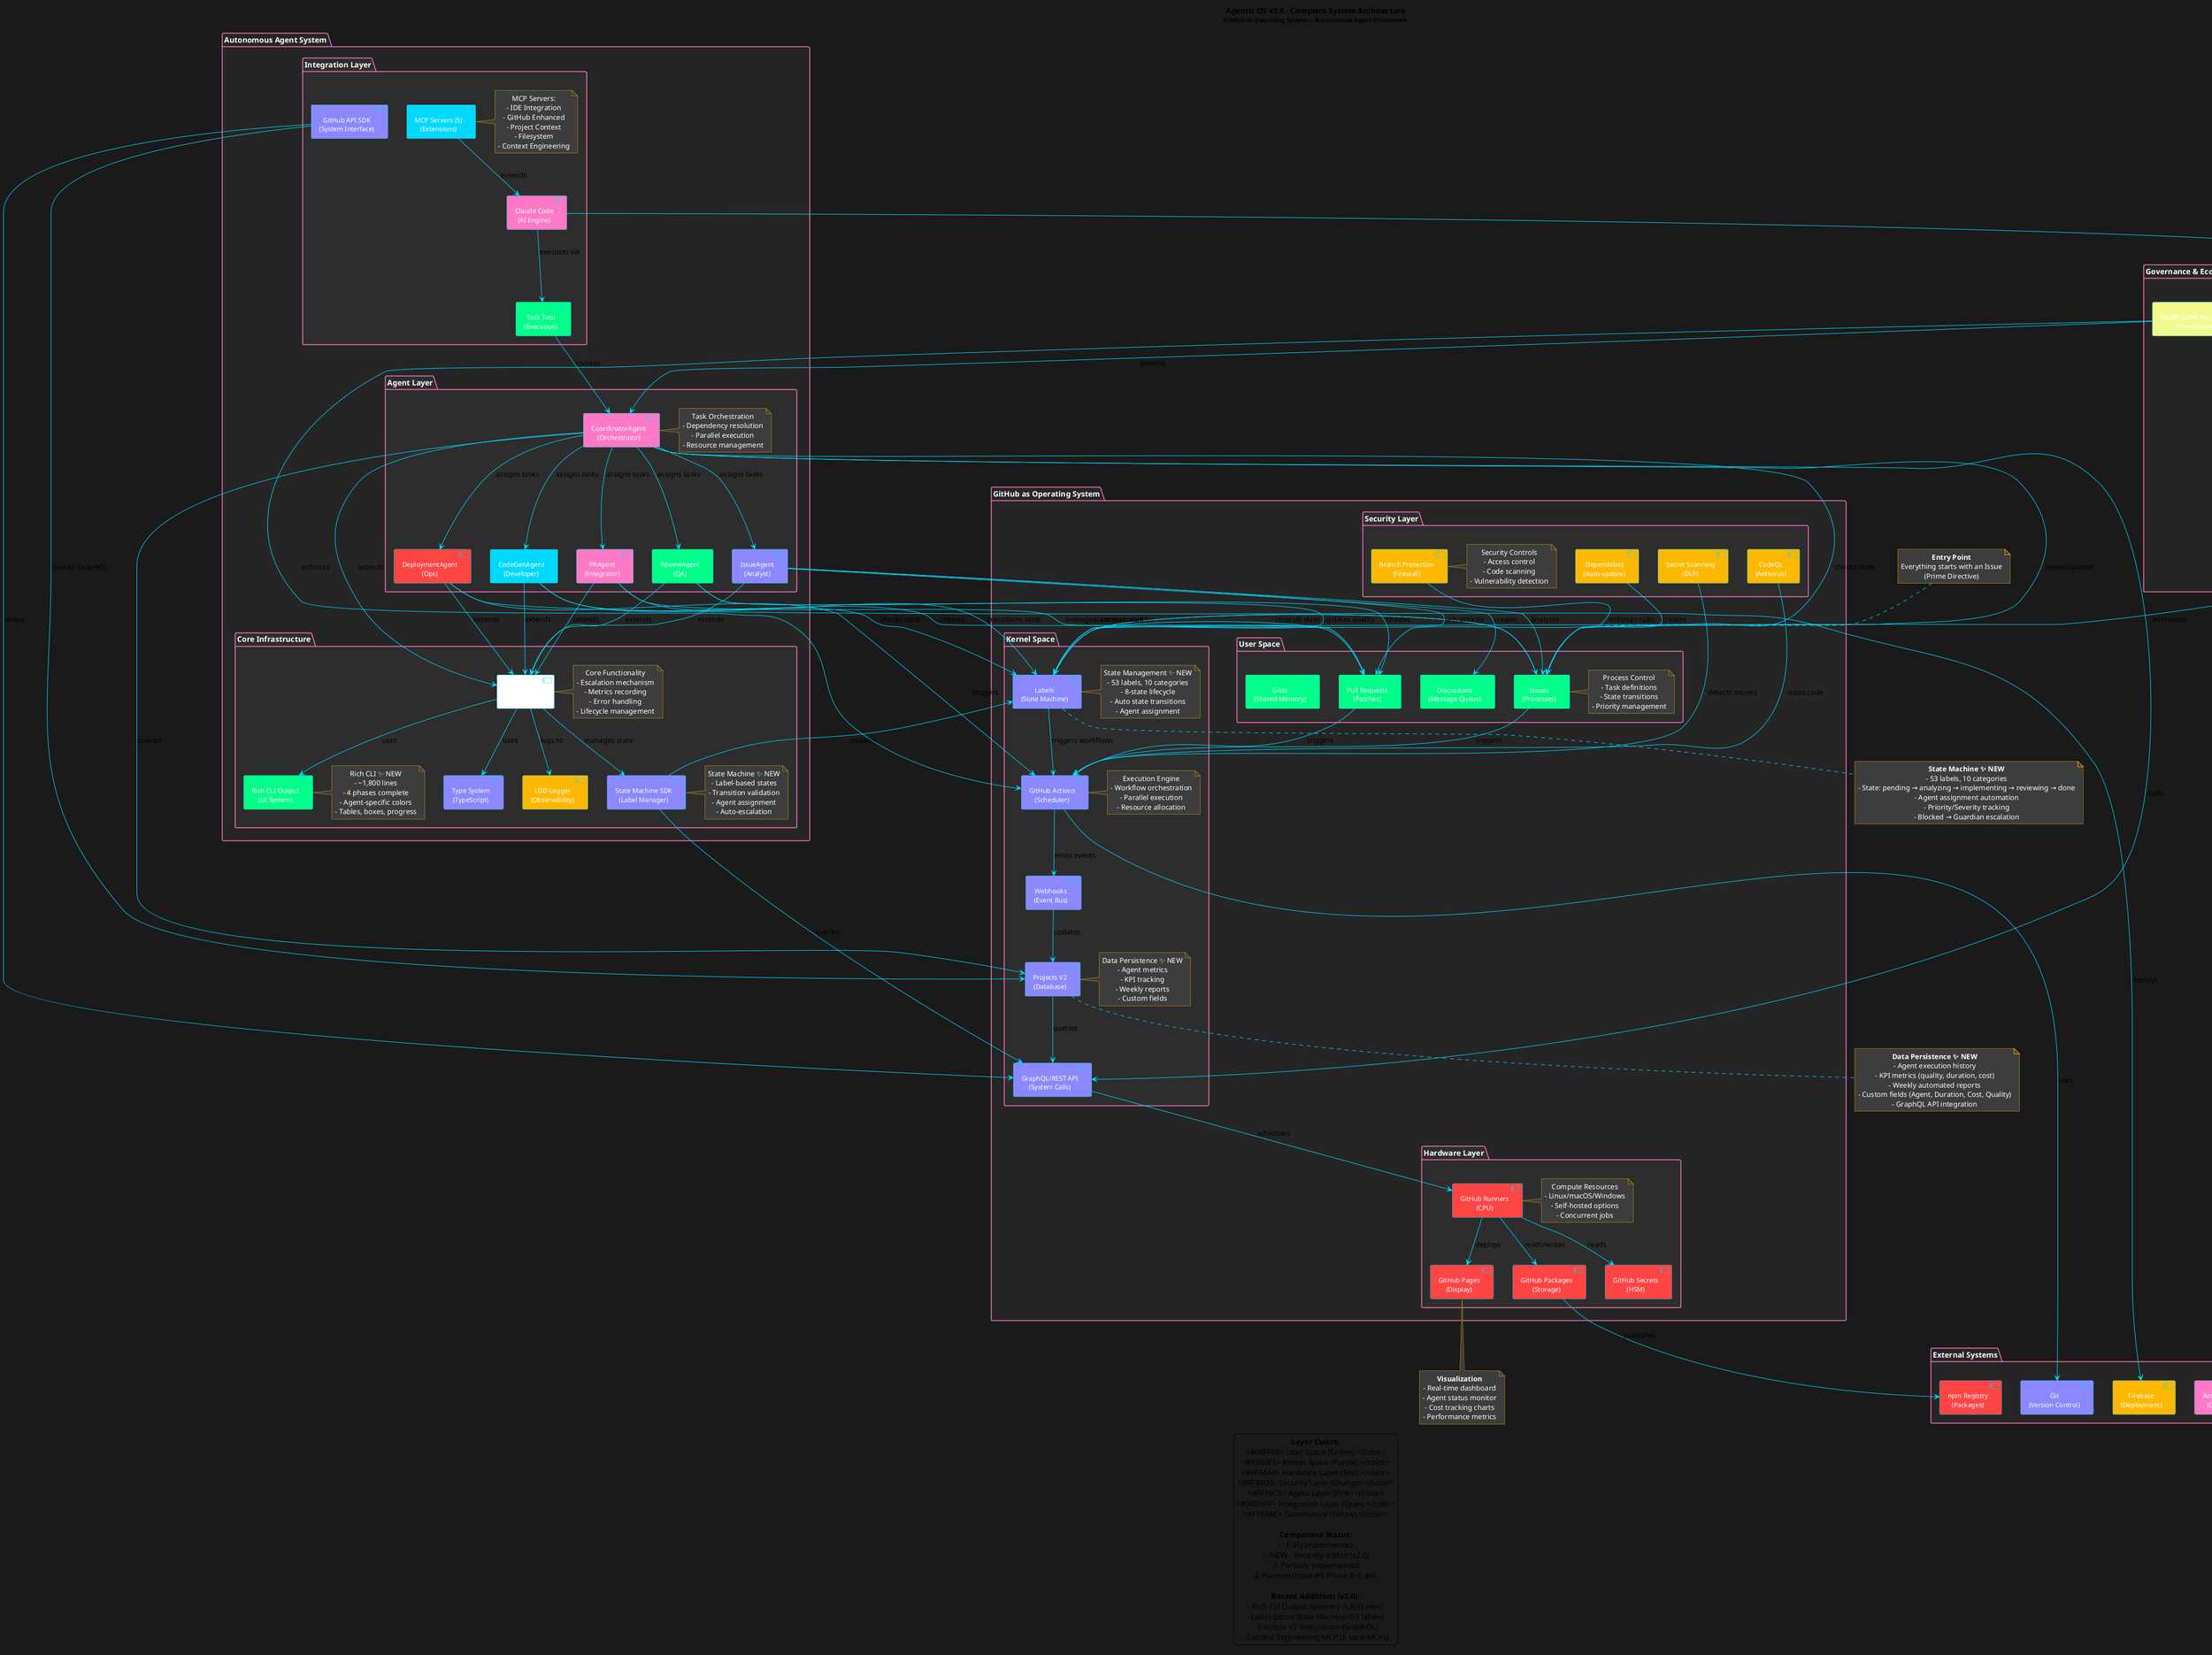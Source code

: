 @startuml Agentic OS - System Architecture
!define RECTANGLE class

skinparam backgroundColor #1a1a1a
skinparam defaultTextAlignment center
skinparam shadowing false

skinparam component {
  BackgroundColor #2d2d2d
  BorderColor #00D9FF
  FontColor #FFFFFF
  FontSize 12
  ArrowColor #00D9FF
}

skinparam package {
  BackgroundColor #252525
  BorderColor #FF79C6
  FontColor #FFFFFF
  FontSize 14
}

skinparam note {
  BackgroundColor #3d3d3d
  BorderColor #FFB800
  FontColor #FFFFFF
}

title Agentic OS v2.0 - Complete System Architecture\n<size:11>GitHub as Operating System + Autonomous Agent Framework</size>

' ============================================================================
' GitHub as Operating System Layer
' ============================================================================

package "GitHub as Operating System" #252525 {

  ' User Space Layer
  package "User Space" #2d2d2d {
    component "Issues\n(Processes)" as issues #00FF88
    component "Pull Requests\n(Patches)" as prs #00FF88
    component "Discussions\n(Message Queue)" as discussions #00FF88
    component "Gists\n(Shared Memory)" as gists #00FF88

    note right of issues
      Process Control
      - Task definitions
      - State transitions
      - Priority management
    end note
  }

  ' Kernel Space Layer
  package "Kernel Space" #2d2d2d {
    component "GitHub Actions\n(Scheduler)" as actions #8B88FF
    component "Webhooks\n(Event Bus)" as webhooks #8B88FF
    component "Projects V2\n(Database)" as projects #8B88FF
    component "Labels\n(State Machine)" as labels #8B88FF
    component "GraphQL/REST API\n(System Calls)" as api #8B88FF

    note right of actions
      Execution Engine
      - Workflow orchestration
      - Parallel execution
      - Resource allocation
    end note

    note right of labels
      State Management ✨ NEW
      - 53 labels, 10 categories
      - 8-state lifecycle
      - Auto state transitions
      - Agent assignment
    end note

    note right of projects
      Data Persistence ✨ NEW
      - Agent metrics
      - KPI tracking
      - Weekly reports
      - Custom fields
    end note
  }

  ' Hardware/Infrastructure Layer
  package "Hardware Layer" #2d2d2d {
    component "GitHub Runners\n(CPU)" as runners #FF4444
    component "GitHub Packages\n(Storage)" as packages #FF4444
    component "GitHub Pages\n(Display)" as pages #FF4444
    component "GitHub Secrets\n(HSM)" as secrets #FF4444

    note right of runners
      Compute Resources
      - Linux/macOS/Windows
      - Self-hosted options
      - Concurrent jobs
    end note
  }

  ' Security Layer
  package "Security Layer" #2d2d2d {
    component "Branch Protection\n(Firewall)" as protection #FFB800
    component "CodeQL\n(Antivirus)" as codeql #FFB800
    component "Dependabot\n(Auto-update)" as dependabot #FFB800
    component "Secret Scanning\n(DLP)" as scanning #FFB800

    note right of protection
      Security Controls
      - Access control
      - Code scanning
      - Vulnerability detection
    end note
  }
}

' ============================================================================
' Autonomous Agent System
' ============================================================================

package "Autonomous Agent System" #252525 {

  ' Agent Layer
  package "Agent Layer" #2d2d2d {
    component "CoordinatorAgent\n(Orchestrator)" as coordinator #FF79C6
    component "CodeGenAgent\n(Developer)" as codegen #00D9FF
    component "ReviewAgent\n(QA)" as review #00FF88
    component "IssueAgent\n(Analyst)" as issue #8B88FF
    component "PRAgent\n(Integrator)" as pr #FF79C6
    component "DeploymentAgent\n(Ops)" as deployment #FF4444

    note right of coordinator
      Task Orchestration
      - Dependency resolution
      - Parallel execution
      - Resource management
    end note
  }

  ' Core Infrastructure
  package "Core Infrastructure" #2d2d2d {
    component "BaseAgent\n(Base Class)" as base #FFFFFF
    component "Rich CLI Output\n(UI System)" as richcli #00FF88
    component "Type System\n(TypeScript)" as types #8B88FF
    component "LDD Logger\n(Observability)" as ldd #FFB800
    component "State Machine SDK\n(Label Manager)" as statemachine #8B88FF

    note right of base
      Core Functionality
      - Escalation mechanism
      - Metrics recording
      - Error handling
      - Lifecycle management
    end note

    note right of richcli
      Rich CLI ✨ NEW
      - ~1,800 lines
      - 4 phases complete
      - Agent-specific colors
      - Tables, boxes, progress
    end note

    note right of statemachine
      State Machine ✨ NEW
      - Label-based states
      - Transition validation
      - Agent assignment
      - Auto-escalation
    end note
  }

  ' Integration Layer
  package "Integration Layer" #2d2d2d {
    component "Claude Code\n(AI Engine)" as claude #FF79C6
    component "MCP Servers (5)\n(Extensions)" as mcp #00D9FF
    component "GitHub API SDK\n(System Interface)" as sdk #8B88FF
    component "Task Tool\n(Execution)" as task #00FF88

    note right of mcp
      MCP Servers:
      - IDE Integration
      - GitHub Enhanced
      - Project Context
      - Filesystem
      - Context Engineering
    end note
  }
}

' ============================================================================
' Governance & Economics
' ============================================================================

package "Governance & Economics" #252525 {
  component "WORKFLOW_RULES.md\n(Constitution)" as rules #F1FA8C
  component "BUDGET.yml\n(Economic System)" as budget #FFB800
  component "Guardian System\n(Human Oversight)" as guardian #FF4444
  component "Circuit Breaker\n(Safety)" as breaker #FF4444

  note right of rules
    Three Commandments:
    1. Issue-Driven Development
    2. Log-Driven Development
    3. Zero Surprise Principle
  end note
}

' ============================================================================
' External Systems
' ============================================================================

package "External Systems" #252525 {
  component "Anthropic API\n(Claude AI)" as anthropic #FF79C6
  component "Firebase\n(Deployment)" as firebase #FFB800
  component "npm Registry\n(Packages)" as npm #FF4444
  component "Git\n(Version Control)" as git #8B88FF
}

' ============================================================================
' Connections: GitHub OS Internal
' ============================================================================

issues --> labels : "state managed by"
labels --> actions : "triggers workflows"
issues --> actions : "triggers"
prs --> actions : "triggers"
actions --> webhooks : "emits events"
webhooks --> projects : "updates"
projects --> api : "queries"
api --> runners : "schedules"
runners --> packages : "reads/writes"
runners --> pages : "deploys"
runners --> secrets : "reads"

labels --> issues : "controls state"
labels --> prs : "controls state"

protection --> prs : "enforces rules"
codeql --> actions : "scans code"
dependabot --> issues : "creates"
scanning --> actions : "detects secrets"

' ============================================================================
' Connections: Agent System Internal
' ============================================================================

coordinator --> codegen : "assigns tasks"
coordinator --> review : "assigns tasks"
coordinator --> issue : "assigns tasks"
coordinator --> pr : "assigns tasks"
coordinator --> deployment : "assigns tasks"

codegen --> base : "extends"
review --> base : "extends"
issue --> base : "extends"
pr --> base : "extends"
deployment --> base : "extends"
coordinator --> base : "extends"

base --> richcli : "uses"
base --> types : "uses"
base --> ldd : "logs to"
base --> statemachine : "manages state"

statemachine --> labels : "updates"
statemachine --> api : "queries"

claude --> task : "executes via"
task --> coordinator : "invokes"
mcp --> claude : "extends"
sdk --> api : "wraps"
sdk --> projects : "queries GraphQL"

' ============================================================================
' Connections: Cross-Layer Integration
' ============================================================================

coordinator --> issues : "reads/updates"
coordinator --> projects : "queries"
coordinator --> api : "calls"
coordinator --> labels : "checks state"

codegen --> prs : "creates"
codegen --> labels : "checks state"
review --> prs : "reviews"
review --> labels : "updates quality"
pr --> prs : "manages"
pr --> labels : "transitions state"
deployment --> actions : "triggers"

issue --> issues : "analyzes"
issue --> discussions : "creates"
issue --> labels : "sets priority"

claude --> anthropic : "API calls"
deployment --> firebase : "deploys"
actions --> git : "uses"
packages --> npm : "publishes"

' ============================================================================
' Connections: Governance
' ============================================================================

rules --> coordinator : "governs"
rules --> actions : "enforces"
budget --> breaker : "monitors"
breaker --> guardian : "escalates"
guardian --> issues : "intervenes"

' ============================================================================
' Data Flow Notes
' ============================================================================

note top of issues
  <b>Entry Point</b>
  Everything starts with an Issue
  (Prime Directive)
end note

note bottom of projects
  <b>Data Persistence ✨ NEW</b>
  - Agent execution history
  - KPI metrics (quality, duration, cost)
  - Weekly automated reports
  - Custom fields (Agent, Duration, Cost, Quality)
  - GraphQL API integration
end note

note bottom of labels
  <b>State Machine ✨ NEW</b>
  - 53 labels, 10 categories
  - State: pending → analyzing → implementing → reviewing → done
  - Agent assignment automation
  - Priority/Severity tracking
  - Blocked → Guardian escalation
end note

note bottom of pages
  <b>Visualization</b>
  - Real-time dashboard
  - Agent status monitor
  - Cost tracking charts
  - Performance metrics
end note

note left of guardian
  <b>Escalation Targets</b>
  - TechLead (architecture)
  - CISO (security)
  - PO (business)
  - CTO (infrastructure)
  - DevOps (deployment)
end note

' ============================================================================
' Legend
' ============================================================================

legend bottom
  <b>Layer Colors:</b>
  <#00FF88> User Space (Green) </color>
  <#8B88FF> Kernel Space (Purple) </color>
  <#FF4444> Hardware Layer (Red) </color>
  <#FFB800> Security Layer (Orange) </color>
  <#FF79C6> Agent Layer (Pink) </color>
  <#00D9FF> Integration Layer (Cyan) </color>
  <#F1FA8C> Governance (Yellow) </color>

  <b>Component Status:</b>
  ✅ Fully Implemented
  ✨ NEW - Recently added (v2.0)
  ⚠️ Partially Implemented
  ⏳ Planned (Issue #5 Phase B-E, #6)

  <b>Recent Additions (v2.0):</b>
  - Rich CLI Output System (~1,800 lines)
  - Label-based State Machine (53 labels)
  - Projects V2 Integration (GraphQL)
  - Context Engineering MCP (5 total MCPs)
end legend

@enduml

